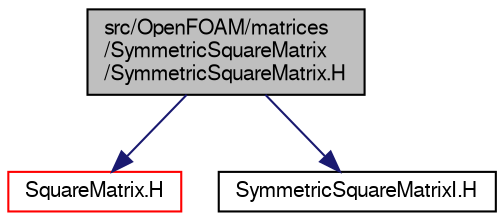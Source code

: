 digraph "src/OpenFOAM/matrices/SymmetricSquareMatrix/SymmetricSquareMatrix.H"
{
  bgcolor="transparent";
  edge [fontname="FreeSans",fontsize="10",labelfontname="FreeSans",labelfontsize="10"];
  node [fontname="FreeSans",fontsize="10",shape=record];
  Node0 [label="src/OpenFOAM/matrices\l/SymmetricSquareMatrix\l/SymmetricSquareMatrix.H",height=0.2,width=0.4,color="black", fillcolor="grey75", style="filled", fontcolor="black"];
  Node0 -> Node1 [color="midnightblue",fontsize="10",style="solid",fontname="FreeSans"];
  Node1 [label="SquareMatrix.H",height=0.2,width=0.4,color="red",URL="$a11057.html"];
  Node0 -> Node52 [color="midnightblue",fontsize="10",style="solid",fontname="FreeSans"];
  Node52 [label="SymmetricSquareMatrixI.H",height=0.2,width=0.4,color="black",URL="$a11069.html"];
}
